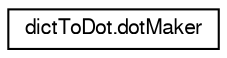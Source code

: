 digraph G
{
  edge [fontname="FreeSans",fontsize="10",labelfontname="FreeSans",labelfontsize="10"];
  node [fontname="FreeSans",fontsize="10",shape=record];
  rankdir=LR;
  Node1 [label="dictToDot.dotMaker",height=0.2,width=0.4,color="black", fillcolor="white", style="filled",URL="$classdict_to_dot_1_1dot_maker.html",tooltip="Converts INDS dictionary into Graphviz DOT-language graph."];
}
